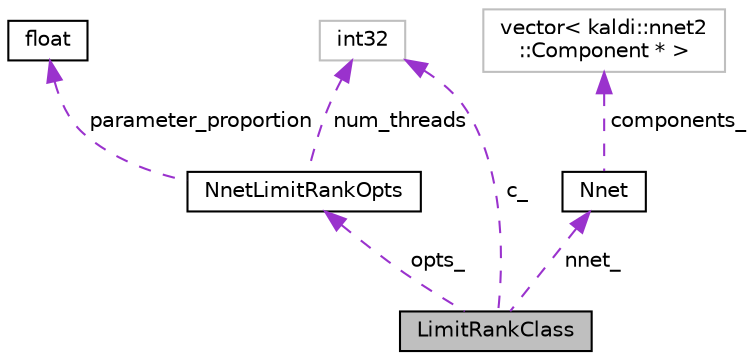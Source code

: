 digraph "LimitRankClass"
{
  edge [fontname="Helvetica",fontsize="10",labelfontname="Helvetica",labelfontsize="10"];
  node [fontname="Helvetica",fontsize="10",shape=record];
  Node1 [label="LimitRankClass",height=0.2,width=0.4,color="black", fillcolor="grey75", style="filled", fontcolor="black"];
  Node2 -> Node1 [dir="back",color="darkorchid3",fontsize="10",style="dashed",label=" opts_" ,fontname="Helvetica"];
  Node2 [label="NnetLimitRankOpts",height=0.2,width=0.4,color="black", fillcolor="white", style="filled",URL="$structkaldi_1_1nnet2_1_1NnetLimitRankOpts.html"];
  Node3 -> Node2 [dir="back",color="darkorchid3",fontsize="10",style="dashed",label=" parameter_proportion" ,fontname="Helvetica"];
  Node3 [label="float",height=0.2,width=0.4,color="black", fillcolor="white", style="filled",URL="$classfloat.html"];
  Node4 -> Node2 [dir="back",color="darkorchid3",fontsize="10",style="dashed",label=" num_threads" ,fontname="Helvetica"];
  Node4 [label="int32",height=0.2,width=0.4,color="grey75", fillcolor="white", style="filled"];
  Node5 -> Node1 [dir="back",color="darkorchid3",fontsize="10",style="dashed",label=" nnet_" ,fontname="Helvetica"];
  Node5 [label="Nnet",height=0.2,width=0.4,color="black", fillcolor="white", style="filled",URL="$classkaldi_1_1nnet2_1_1Nnet.html"];
  Node6 -> Node5 [dir="back",color="darkorchid3",fontsize="10",style="dashed",label=" components_" ,fontname="Helvetica"];
  Node6 [label="vector\< kaldi::nnet2\l::Component * \>",height=0.2,width=0.4,color="grey75", fillcolor="white", style="filled"];
  Node4 -> Node1 [dir="back",color="darkorchid3",fontsize="10",style="dashed",label=" c_" ,fontname="Helvetica"];
}
